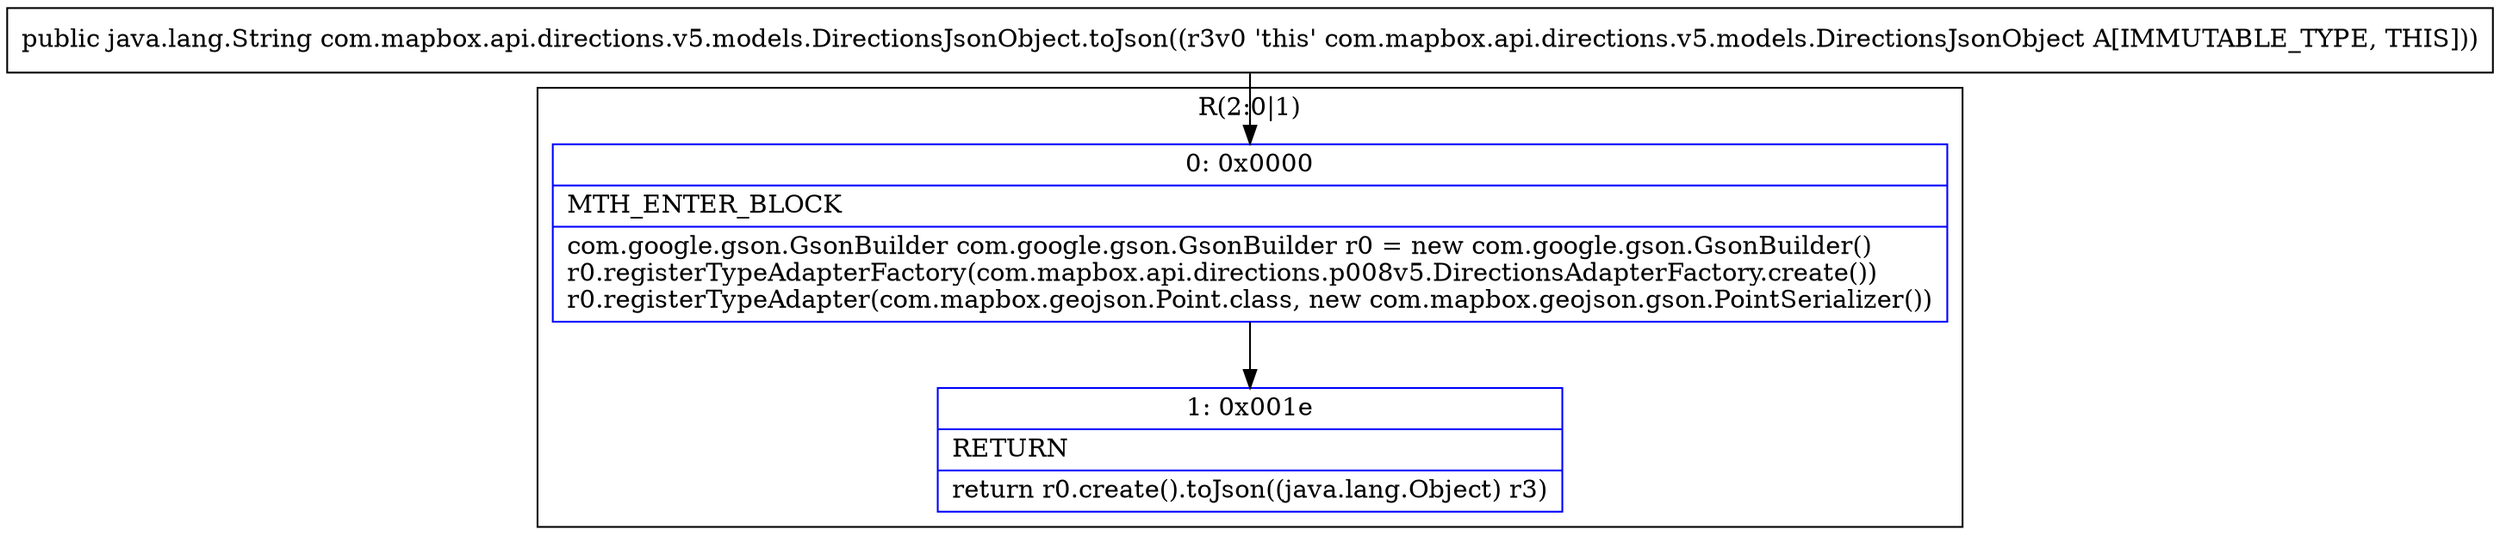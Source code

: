 digraph "CFG forcom.mapbox.api.directions.v5.models.DirectionsJsonObject.toJson()Ljava\/lang\/String;" {
subgraph cluster_Region_1841434374 {
label = "R(2:0|1)";
node [shape=record,color=blue];
Node_0 [shape=record,label="{0\:\ 0x0000|MTH_ENTER_BLOCK\l|com.google.gson.GsonBuilder com.google.gson.GsonBuilder r0 = new com.google.gson.GsonBuilder()\lr0.registerTypeAdapterFactory(com.mapbox.api.directions.p008v5.DirectionsAdapterFactory.create())\lr0.registerTypeAdapter(com.mapbox.geojson.Point.class, new com.mapbox.geojson.gson.PointSerializer())\l}"];
Node_1 [shape=record,label="{1\:\ 0x001e|RETURN\l|return r0.create().toJson((java.lang.Object) r3)\l}"];
}
MethodNode[shape=record,label="{public java.lang.String com.mapbox.api.directions.v5.models.DirectionsJsonObject.toJson((r3v0 'this' com.mapbox.api.directions.v5.models.DirectionsJsonObject A[IMMUTABLE_TYPE, THIS])) }"];
MethodNode -> Node_0;
Node_0 -> Node_1;
}

